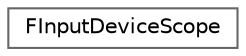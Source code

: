 digraph "Graphical Class Hierarchy"
{
 // INTERACTIVE_SVG=YES
 // LATEX_PDF_SIZE
  bgcolor="transparent";
  edge [fontname=Helvetica,fontsize=10,labelfontname=Helvetica,labelfontsize=10];
  node [fontname=Helvetica,fontsize=10,shape=box,height=0.2,width=0.4];
  rankdir="LR";
  Node0 [id="Node000000",label="FInputDeviceScope",height=0.2,width=0.4,color="grey40", fillcolor="white", style="filled",URL="$dd/d94/classFInputDeviceScope.html",tooltip="Context scope that indicates which IInputDevice is currently being handled."];
}
